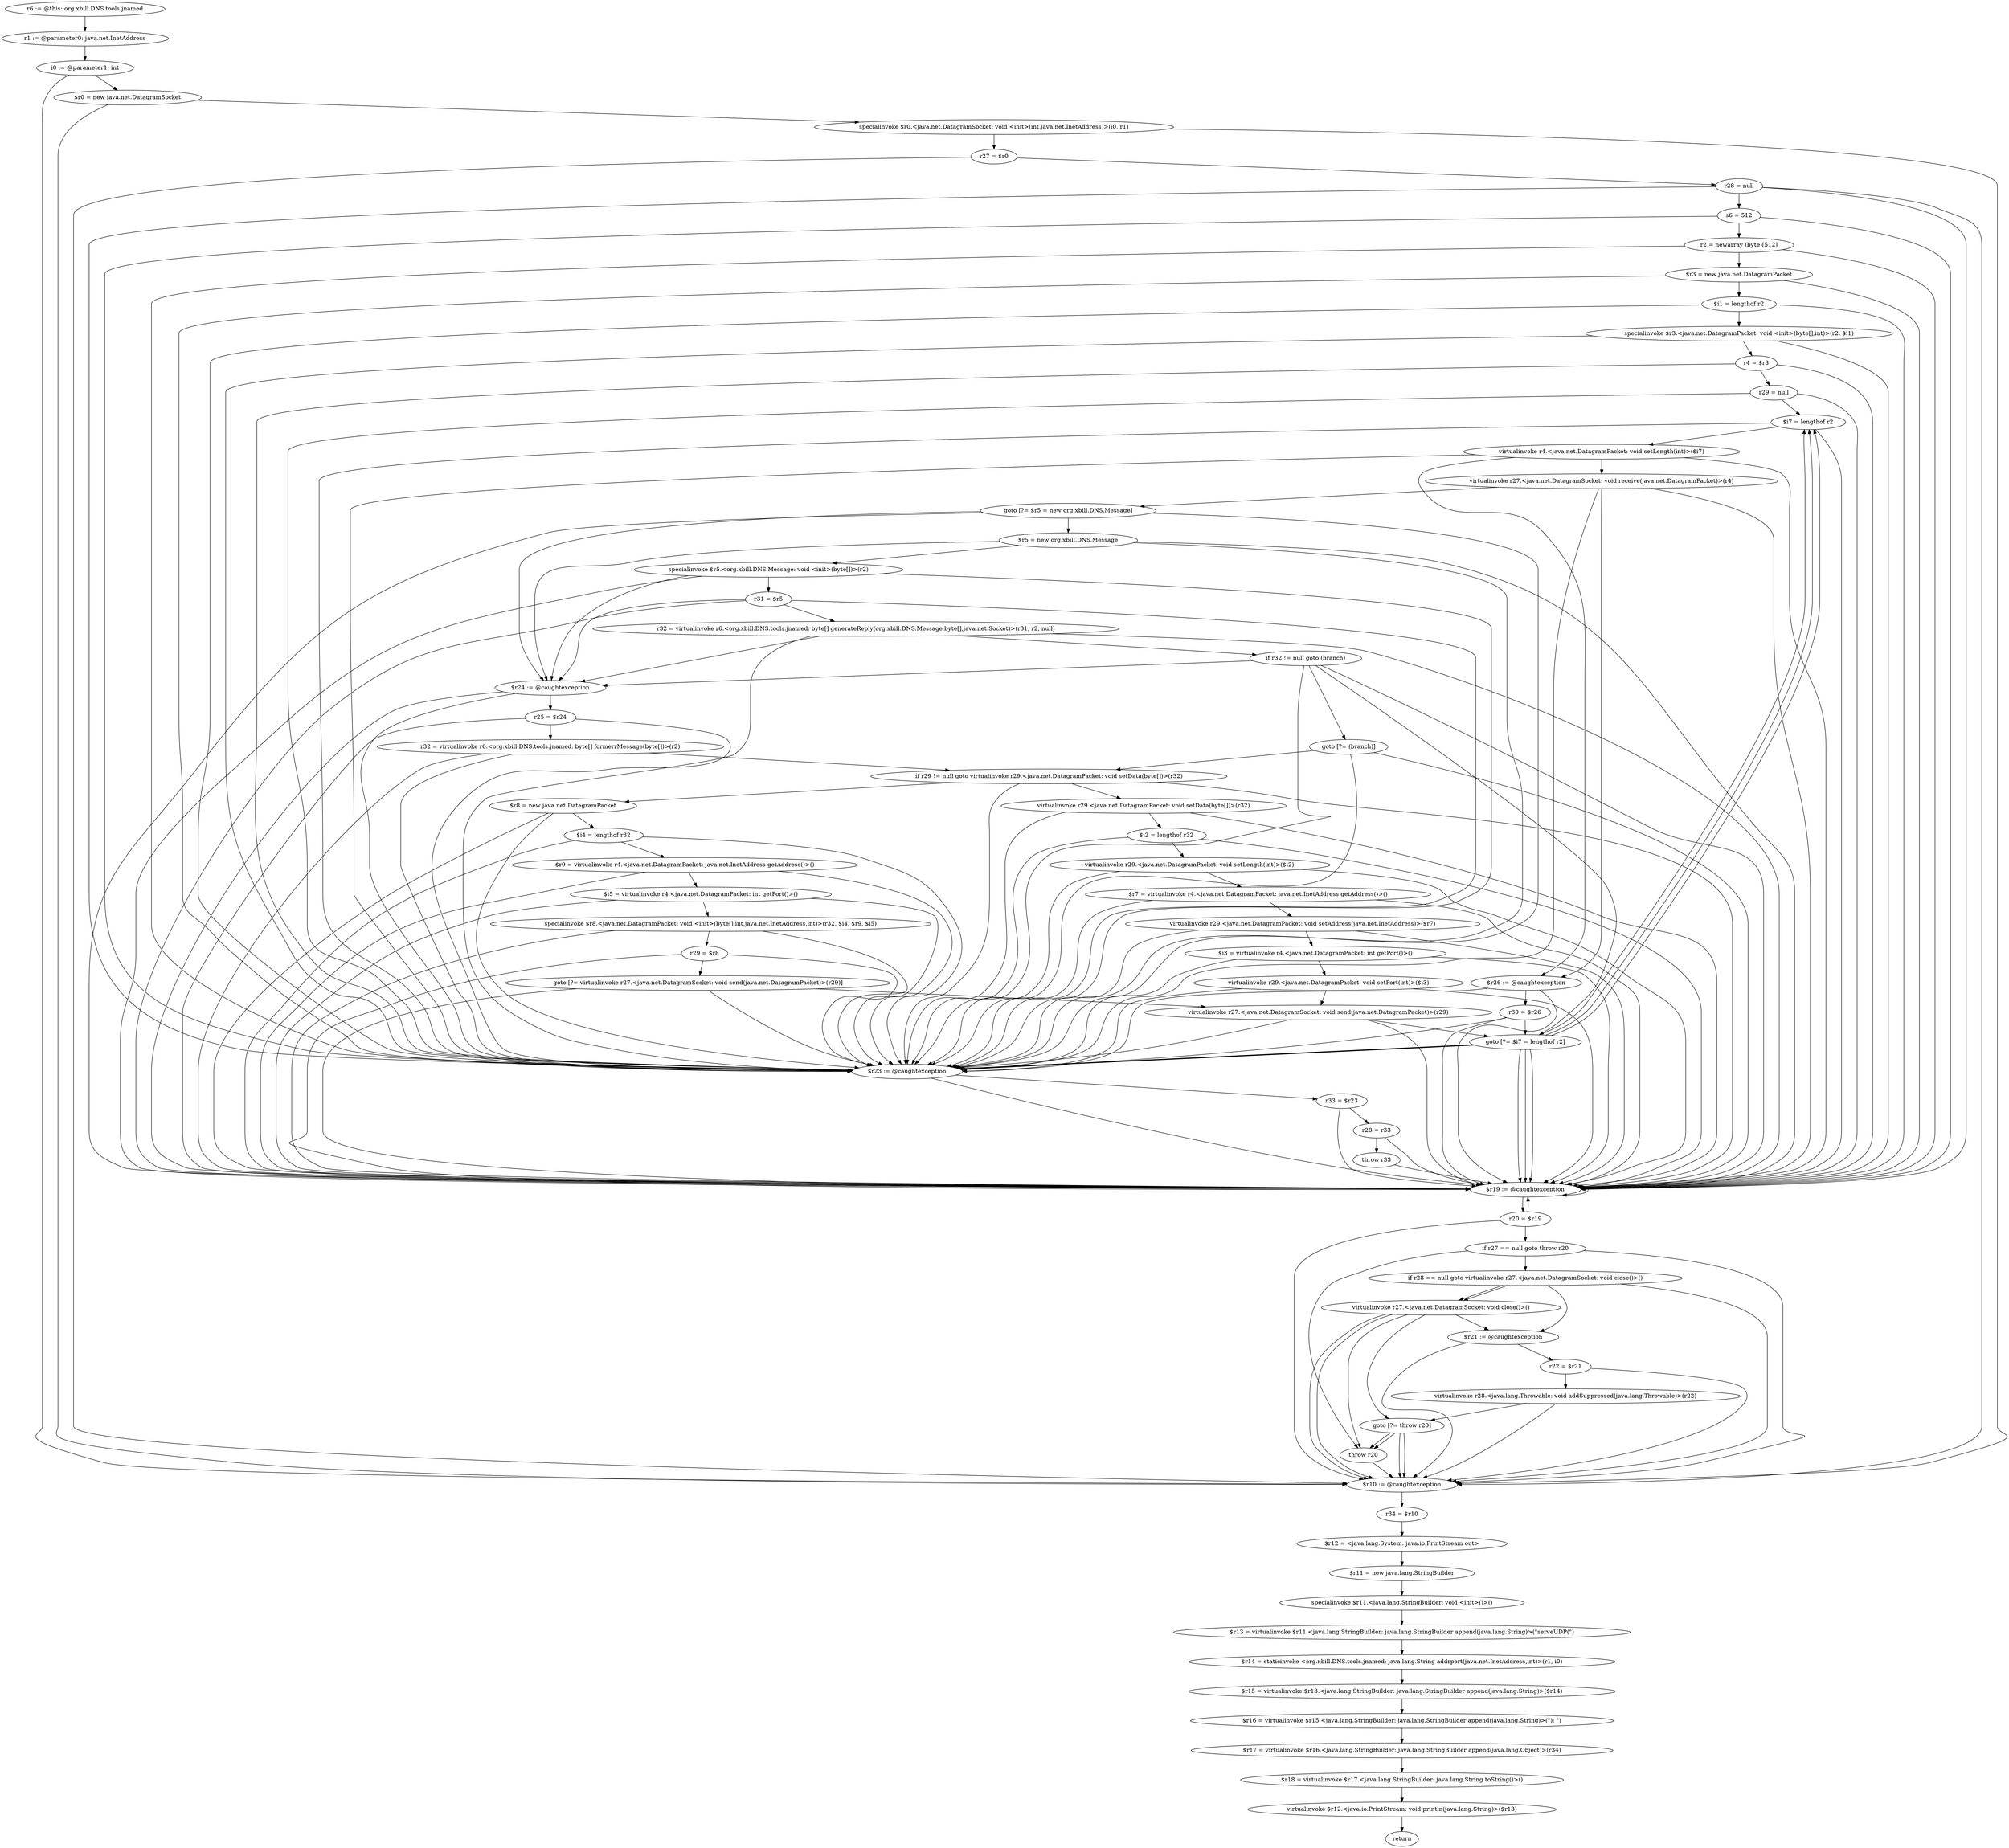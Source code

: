 digraph "unitGraph" {
    "r6 := @this: org.xbill.DNS.tools.jnamed"
    "r1 := @parameter0: java.net.InetAddress"
    "i0 := @parameter1: int"
    "$r0 = new java.net.DatagramSocket"
    "specialinvoke $r0.<java.net.DatagramSocket: void <init>(int,java.net.InetAddress)>(i0, r1)"
    "r27 = $r0"
    "r28 = null"
    "s6 = 512"
    "r2 = newarray (byte)[512]"
    "$r3 = new java.net.DatagramPacket"
    "$i1 = lengthof r2"
    "specialinvoke $r3.<java.net.DatagramPacket: void <init>(byte[],int)>(r2, $i1)"
    "r4 = $r3"
    "r29 = null"
    "$i7 = lengthof r2"
    "virtualinvoke r4.<java.net.DatagramPacket: void setLength(int)>($i7)"
    "virtualinvoke r27.<java.net.DatagramSocket: void receive(java.net.DatagramPacket)>(r4)"
    "goto [?= $r5 = new org.xbill.DNS.Message]"
    "$r26 := @caughtexception"
    "r30 = $r26"
    "goto [?= $i7 = lengthof r2]"
    "$r5 = new org.xbill.DNS.Message"
    "specialinvoke $r5.<org.xbill.DNS.Message: void <init>(byte[])>(r2)"
    "r31 = $r5"
    "r32 = virtualinvoke r6.<org.xbill.DNS.tools.jnamed: byte[] generateReply(org.xbill.DNS.Message,byte[],java.net.Socket)>(r31, r2, null)"
    "if r32 != null goto (branch)"
    "goto [?= (branch)]"
    "$r24 := @caughtexception"
    "r25 = $r24"
    "r32 = virtualinvoke r6.<org.xbill.DNS.tools.jnamed: byte[] formerrMessage(byte[])>(r2)"
    "if r29 != null goto virtualinvoke r29.<java.net.DatagramPacket: void setData(byte[])>(r32)"
    "$r8 = new java.net.DatagramPacket"
    "$i4 = lengthof r32"
    "$r9 = virtualinvoke r4.<java.net.DatagramPacket: java.net.InetAddress getAddress()>()"
    "$i5 = virtualinvoke r4.<java.net.DatagramPacket: int getPort()>()"
    "specialinvoke $r8.<java.net.DatagramPacket: void <init>(byte[],int,java.net.InetAddress,int)>(r32, $i4, $r9, $i5)"
    "r29 = $r8"
    "goto [?= virtualinvoke r27.<java.net.DatagramSocket: void send(java.net.DatagramPacket)>(r29)]"
    "virtualinvoke r29.<java.net.DatagramPacket: void setData(byte[])>(r32)"
    "$i2 = lengthof r32"
    "virtualinvoke r29.<java.net.DatagramPacket: void setLength(int)>($i2)"
    "$r7 = virtualinvoke r4.<java.net.DatagramPacket: java.net.InetAddress getAddress()>()"
    "virtualinvoke r29.<java.net.DatagramPacket: void setAddress(java.net.InetAddress)>($r7)"
    "$i3 = virtualinvoke r4.<java.net.DatagramPacket: int getPort()>()"
    "virtualinvoke r29.<java.net.DatagramPacket: void setPort(int)>($i3)"
    "virtualinvoke r27.<java.net.DatagramSocket: void send(java.net.DatagramPacket)>(r29)"
    "$r23 := @caughtexception"
    "r33 = $r23"
    "r28 = r33"
    "throw r33"
    "$r19 := @caughtexception"
    "r20 = $r19"
    "if r27 == null goto throw r20"
    "if r28 == null goto virtualinvoke r27.<java.net.DatagramSocket: void close()>()"
    "virtualinvoke r27.<java.net.DatagramSocket: void close()>()"
    "goto [?= throw r20]"
    "$r21 := @caughtexception"
    "r22 = $r21"
    "virtualinvoke r28.<java.lang.Throwable: void addSuppressed(java.lang.Throwable)>(r22)"
    "throw r20"
    "$r10 := @caughtexception"
    "r34 = $r10"
    "$r12 = <java.lang.System: java.io.PrintStream out>"
    "$r11 = new java.lang.StringBuilder"
    "specialinvoke $r11.<java.lang.StringBuilder: void <init>()>()"
    "$r13 = virtualinvoke $r11.<java.lang.StringBuilder: java.lang.StringBuilder append(java.lang.String)>(\"serveUDP(\")"
    "$r14 = staticinvoke <org.xbill.DNS.tools.jnamed: java.lang.String addrport(java.net.InetAddress,int)>(r1, i0)"
    "$r15 = virtualinvoke $r13.<java.lang.StringBuilder: java.lang.StringBuilder append(java.lang.String)>($r14)"
    "$r16 = virtualinvoke $r15.<java.lang.StringBuilder: java.lang.StringBuilder append(java.lang.String)>(\"): \")"
    "$r17 = virtualinvoke $r16.<java.lang.StringBuilder: java.lang.StringBuilder append(java.lang.Object)>(r34)"
    "$r18 = virtualinvoke $r17.<java.lang.StringBuilder: java.lang.String toString()>()"
    "virtualinvoke $r12.<java.io.PrintStream: void println(java.lang.String)>($r18)"
    "return"
    "r6 := @this: org.xbill.DNS.tools.jnamed"->"r1 := @parameter0: java.net.InetAddress";
    "r1 := @parameter0: java.net.InetAddress"->"i0 := @parameter1: int";
    "i0 := @parameter1: int"->"$r0 = new java.net.DatagramSocket";
    "i0 := @parameter1: int"->"$r10 := @caughtexception";
    "$r0 = new java.net.DatagramSocket"->"specialinvoke $r0.<java.net.DatagramSocket: void <init>(int,java.net.InetAddress)>(i0, r1)";
    "$r0 = new java.net.DatagramSocket"->"$r10 := @caughtexception";
    "specialinvoke $r0.<java.net.DatagramSocket: void <init>(int,java.net.InetAddress)>(i0, r1)"->"r27 = $r0";
    "specialinvoke $r0.<java.net.DatagramSocket: void <init>(int,java.net.InetAddress)>(i0, r1)"->"$r10 := @caughtexception";
    "r27 = $r0"->"r28 = null";
    "r27 = $r0"->"$r10 := @caughtexception";
    "r28 = null"->"$r23 := @caughtexception";
    "r28 = null"->"$r10 := @caughtexception";
    "r28 = null"->"$r19 := @caughtexception";
    "r28 = null"->"s6 = 512";
    "s6 = 512"->"$r23 := @caughtexception";
    "s6 = 512"->"$r19 := @caughtexception";
    "s6 = 512"->"r2 = newarray (byte)[512]";
    "r2 = newarray (byte)[512]"->"$r23 := @caughtexception";
    "r2 = newarray (byte)[512]"->"$r19 := @caughtexception";
    "r2 = newarray (byte)[512]"->"$r3 = new java.net.DatagramPacket";
    "$r3 = new java.net.DatagramPacket"->"$r23 := @caughtexception";
    "$r3 = new java.net.DatagramPacket"->"$r19 := @caughtexception";
    "$r3 = new java.net.DatagramPacket"->"$i1 = lengthof r2";
    "$i1 = lengthof r2"->"$r23 := @caughtexception";
    "$i1 = lengthof r2"->"$r19 := @caughtexception";
    "$i1 = lengthof r2"->"specialinvoke $r3.<java.net.DatagramPacket: void <init>(byte[],int)>(r2, $i1)";
    "specialinvoke $r3.<java.net.DatagramPacket: void <init>(byte[],int)>(r2, $i1)"->"$r23 := @caughtexception";
    "specialinvoke $r3.<java.net.DatagramPacket: void <init>(byte[],int)>(r2, $i1)"->"$r19 := @caughtexception";
    "specialinvoke $r3.<java.net.DatagramPacket: void <init>(byte[],int)>(r2, $i1)"->"r4 = $r3";
    "r4 = $r3"->"$r23 := @caughtexception";
    "r4 = $r3"->"$r19 := @caughtexception";
    "r4 = $r3"->"r29 = null";
    "r29 = null"->"$r23 := @caughtexception";
    "r29 = null"->"$r19 := @caughtexception";
    "r29 = null"->"$i7 = lengthof r2";
    "$i7 = lengthof r2"->"$r23 := @caughtexception";
    "$i7 = lengthof r2"->"$r19 := @caughtexception";
    "$i7 = lengthof r2"->"virtualinvoke r4.<java.net.DatagramPacket: void setLength(int)>($i7)";
    "virtualinvoke r4.<java.net.DatagramPacket: void setLength(int)>($i7)"->"$r26 := @caughtexception";
    "virtualinvoke r4.<java.net.DatagramPacket: void setLength(int)>($i7)"->"$r23 := @caughtexception";
    "virtualinvoke r4.<java.net.DatagramPacket: void setLength(int)>($i7)"->"$r19 := @caughtexception";
    "virtualinvoke r4.<java.net.DatagramPacket: void setLength(int)>($i7)"->"virtualinvoke r27.<java.net.DatagramSocket: void receive(java.net.DatagramPacket)>(r4)";
    "virtualinvoke r27.<java.net.DatagramSocket: void receive(java.net.DatagramPacket)>(r4)"->"$r26 := @caughtexception";
    "virtualinvoke r27.<java.net.DatagramSocket: void receive(java.net.DatagramPacket)>(r4)"->"$r23 := @caughtexception";
    "virtualinvoke r27.<java.net.DatagramSocket: void receive(java.net.DatagramPacket)>(r4)"->"$r19 := @caughtexception";
    "virtualinvoke r27.<java.net.DatagramSocket: void receive(java.net.DatagramPacket)>(r4)"->"goto [?= $r5 = new org.xbill.DNS.Message]";
    "goto [?= $r5 = new org.xbill.DNS.Message]"->"$r24 := @caughtexception";
    "goto [?= $r5 = new org.xbill.DNS.Message]"->"$r23 := @caughtexception";
    "goto [?= $r5 = new org.xbill.DNS.Message]"->"$r19 := @caughtexception";
    "goto [?= $r5 = new org.xbill.DNS.Message]"->"$r5 = new org.xbill.DNS.Message";
    "$r26 := @caughtexception"->"$r23 := @caughtexception";
    "$r26 := @caughtexception"->"$r19 := @caughtexception";
    "$r26 := @caughtexception"->"r30 = $r26";
    "r30 = $r26"->"$r23 := @caughtexception";
    "r30 = $r26"->"$r19 := @caughtexception";
    "r30 = $r26"->"goto [?= $i7 = lengthof r2]";
    "goto [?= $i7 = lengthof r2]"->"$r23 := @caughtexception";
    "goto [?= $i7 = lengthof r2]"->"$r19 := @caughtexception";
    "goto [?= $i7 = lengthof r2]"->"$i7 = lengthof r2";
    "$r5 = new org.xbill.DNS.Message"->"$r24 := @caughtexception";
    "$r5 = new org.xbill.DNS.Message"->"$r23 := @caughtexception";
    "$r5 = new org.xbill.DNS.Message"->"$r19 := @caughtexception";
    "$r5 = new org.xbill.DNS.Message"->"specialinvoke $r5.<org.xbill.DNS.Message: void <init>(byte[])>(r2)";
    "specialinvoke $r5.<org.xbill.DNS.Message: void <init>(byte[])>(r2)"->"$r24 := @caughtexception";
    "specialinvoke $r5.<org.xbill.DNS.Message: void <init>(byte[])>(r2)"->"$r23 := @caughtexception";
    "specialinvoke $r5.<org.xbill.DNS.Message: void <init>(byte[])>(r2)"->"$r19 := @caughtexception";
    "specialinvoke $r5.<org.xbill.DNS.Message: void <init>(byte[])>(r2)"->"r31 = $r5";
    "r31 = $r5"->"$r24 := @caughtexception";
    "r31 = $r5"->"$r23 := @caughtexception";
    "r31 = $r5"->"$r19 := @caughtexception";
    "r31 = $r5"->"r32 = virtualinvoke r6.<org.xbill.DNS.tools.jnamed: byte[] generateReply(org.xbill.DNS.Message,byte[],java.net.Socket)>(r31, r2, null)";
    "r32 = virtualinvoke r6.<org.xbill.DNS.tools.jnamed: byte[] generateReply(org.xbill.DNS.Message,byte[],java.net.Socket)>(r31, r2, null)"->"$r24 := @caughtexception";
    "r32 = virtualinvoke r6.<org.xbill.DNS.tools.jnamed: byte[] generateReply(org.xbill.DNS.Message,byte[],java.net.Socket)>(r31, r2, null)"->"$r23 := @caughtexception";
    "r32 = virtualinvoke r6.<org.xbill.DNS.tools.jnamed: byte[] generateReply(org.xbill.DNS.Message,byte[],java.net.Socket)>(r31, r2, null)"->"$r19 := @caughtexception";
    "r32 = virtualinvoke r6.<org.xbill.DNS.tools.jnamed: byte[] generateReply(org.xbill.DNS.Message,byte[],java.net.Socket)>(r31, r2, null)"->"if r32 != null goto (branch)";
    "if r32 != null goto (branch)"->"$r24 := @caughtexception";
    "if r32 != null goto (branch)"->"$r23 := @caughtexception";
    "if r32 != null goto (branch)"->"$r19 := @caughtexception";
    "if r32 != null goto (branch)"->"goto [?= $i7 = lengthof r2]";
    "if r32 != null goto (branch)"->"goto [?= (branch)]";
    "goto [?= $i7 = lengthof r2]"->"$r23 := @caughtexception";
    "goto [?= $i7 = lengthof r2]"->"$r19 := @caughtexception";
    "goto [?= $i7 = lengthof r2]"->"$i7 = lengthof r2";
    "goto [?= (branch)]"->"$r23 := @caughtexception";
    "goto [?= (branch)]"->"$r19 := @caughtexception";
    "goto [?= (branch)]"->"if r29 != null goto virtualinvoke r29.<java.net.DatagramPacket: void setData(byte[])>(r32)";
    "$r24 := @caughtexception"->"$r23 := @caughtexception";
    "$r24 := @caughtexception"->"$r19 := @caughtexception";
    "$r24 := @caughtexception"->"r25 = $r24";
    "r25 = $r24"->"$r23 := @caughtexception";
    "r25 = $r24"->"$r19 := @caughtexception";
    "r25 = $r24"->"r32 = virtualinvoke r6.<org.xbill.DNS.tools.jnamed: byte[] formerrMessage(byte[])>(r2)";
    "r32 = virtualinvoke r6.<org.xbill.DNS.tools.jnamed: byte[] formerrMessage(byte[])>(r2)"->"$r23 := @caughtexception";
    "r32 = virtualinvoke r6.<org.xbill.DNS.tools.jnamed: byte[] formerrMessage(byte[])>(r2)"->"$r19 := @caughtexception";
    "r32 = virtualinvoke r6.<org.xbill.DNS.tools.jnamed: byte[] formerrMessage(byte[])>(r2)"->"if r29 != null goto virtualinvoke r29.<java.net.DatagramPacket: void setData(byte[])>(r32)";
    "if r29 != null goto virtualinvoke r29.<java.net.DatagramPacket: void setData(byte[])>(r32)"->"$r8 = new java.net.DatagramPacket";
    "if r29 != null goto virtualinvoke r29.<java.net.DatagramPacket: void setData(byte[])>(r32)"->"virtualinvoke r29.<java.net.DatagramPacket: void setData(byte[])>(r32)";
    "if r29 != null goto virtualinvoke r29.<java.net.DatagramPacket: void setData(byte[])>(r32)"->"$r23 := @caughtexception";
    "if r29 != null goto virtualinvoke r29.<java.net.DatagramPacket: void setData(byte[])>(r32)"->"$r19 := @caughtexception";
    "$r8 = new java.net.DatagramPacket"->"$r23 := @caughtexception";
    "$r8 = new java.net.DatagramPacket"->"$r19 := @caughtexception";
    "$r8 = new java.net.DatagramPacket"->"$i4 = lengthof r32";
    "$i4 = lengthof r32"->"$r23 := @caughtexception";
    "$i4 = lengthof r32"->"$r19 := @caughtexception";
    "$i4 = lengthof r32"->"$r9 = virtualinvoke r4.<java.net.DatagramPacket: java.net.InetAddress getAddress()>()";
    "$r9 = virtualinvoke r4.<java.net.DatagramPacket: java.net.InetAddress getAddress()>()"->"$r23 := @caughtexception";
    "$r9 = virtualinvoke r4.<java.net.DatagramPacket: java.net.InetAddress getAddress()>()"->"$r19 := @caughtexception";
    "$r9 = virtualinvoke r4.<java.net.DatagramPacket: java.net.InetAddress getAddress()>()"->"$i5 = virtualinvoke r4.<java.net.DatagramPacket: int getPort()>()";
    "$i5 = virtualinvoke r4.<java.net.DatagramPacket: int getPort()>()"->"$r23 := @caughtexception";
    "$i5 = virtualinvoke r4.<java.net.DatagramPacket: int getPort()>()"->"$r19 := @caughtexception";
    "$i5 = virtualinvoke r4.<java.net.DatagramPacket: int getPort()>()"->"specialinvoke $r8.<java.net.DatagramPacket: void <init>(byte[],int,java.net.InetAddress,int)>(r32, $i4, $r9, $i5)";
    "specialinvoke $r8.<java.net.DatagramPacket: void <init>(byte[],int,java.net.InetAddress,int)>(r32, $i4, $r9, $i5)"->"$r23 := @caughtexception";
    "specialinvoke $r8.<java.net.DatagramPacket: void <init>(byte[],int,java.net.InetAddress,int)>(r32, $i4, $r9, $i5)"->"$r19 := @caughtexception";
    "specialinvoke $r8.<java.net.DatagramPacket: void <init>(byte[],int,java.net.InetAddress,int)>(r32, $i4, $r9, $i5)"->"r29 = $r8";
    "r29 = $r8"->"$r23 := @caughtexception";
    "r29 = $r8"->"$r19 := @caughtexception";
    "r29 = $r8"->"goto [?= virtualinvoke r27.<java.net.DatagramSocket: void send(java.net.DatagramPacket)>(r29)]";
    "goto [?= virtualinvoke r27.<java.net.DatagramSocket: void send(java.net.DatagramPacket)>(r29)]"->"$r23 := @caughtexception";
    "goto [?= virtualinvoke r27.<java.net.DatagramSocket: void send(java.net.DatagramPacket)>(r29)]"->"$r19 := @caughtexception";
    "goto [?= virtualinvoke r27.<java.net.DatagramSocket: void send(java.net.DatagramPacket)>(r29)]"->"virtualinvoke r27.<java.net.DatagramSocket: void send(java.net.DatagramPacket)>(r29)";
    "virtualinvoke r29.<java.net.DatagramPacket: void setData(byte[])>(r32)"->"$r23 := @caughtexception";
    "virtualinvoke r29.<java.net.DatagramPacket: void setData(byte[])>(r32)"->"$r19 := @caughtexception";
    "virtualinvoke r29.<java.net.DatagramPacket: void setData(byte[])>(r32)"->"$i2 = lengthof r32";
    "$i2 = lengthof r32"->"$r23 := @caughtexception";
    "$i2 = lengthof r32"->"$r19 := @caughtexception";
    "$i2 = lengthof r32"->"virtualinvoke r29.<java.net.DatagramPacket: void setLength(int)>($i2)";
    "virtualinvoke r29.<java.net.DatagramPacket: void setLength(int)>($i2)"->"$r23 := @caughtexception";
    "virtualinvoke r29.<java.net.DatagramPacket: void setLength(int)>($i2)"->"$r19 := @caughtexception";
    "virtualinvoke r29.<java.net.DatagramPacket: void setLength(int)>($i2)"->"$r7 = virtualinvoke r4.<java.net.DatagramPacket: java.net.InetAddress getAddress()>()";
    "$r7 = virtualinvoke r4.<java.net.DatagramPacket: java.net.InetAddress getAddress()>()"->"$r23 := @caughtexception";
    "$r7 = virtualinvoke r4.<java.net.DatagramPacket: java.net.InetAddress getAddress()>()"->"$r19 := @caughtexception";
    "$r7 = virtualinvoke r4.<java.net.DatagramPacket: java.net.InetAddress getAddress()>()"->"virtualinvoke r29.<java.net.DatagramPacket: void setAddress(java.net.InetAddress)>($r7)";
    "virtualinvoke r29.<java.net.DatagramPacket: void setAddress(java.net.InetAddress)>($r7)"->"$r23 := @caughtexception";
    "virtualinvoke r29.<java.net.DatagramPacket: void setAddress(java.net.InetAddress)>($r7)"->"$r19 := @caughtexception";
    "virtualinvoke r29.<java.net.DatagramPacket: void setAddress(java.net.InetAddress)>($r7)"->"$i3 = virtualinvoke r4.<java.net.DatagramPacket: int getPort()>()";
    "$i3 = virtualinvoke r4.<java.net.DatagramPacket: int getPort()>()"->"$r23 := @caughtexception";
    "$i3 = virtualinvoke r4.<java.net.DatagramPacket: int getPort()>()"->"$r19 := @caughtexception";
    "$i3 = virtualinvoke r4.<java.net.DatagramPacket: int getPort()>()"->"virtualinvoke r29.<java.net.DatagramPacket: void setPort(int)>($i3)";
    "virtualinvoke r29.<java.net.DatagramPacket: void setPort(int)>($i3)"->"$r23 := @caughtexception";
    "virtualinvoke r29.<java.net.DatagramPacket: void setPort(int)>($i3)"->"$r19 := @caughtexception";
    "virtualinvoke r29.<java.net.DatagramPacket: void setPort(int)>($i3)"->"virtualinvoke r27.<java.net.DatagramSocket: void send(java.net.DatagramPacket)>(r29)";
    "virtualinvoke r27.<java.net.DatagramSocket: void send(java.net.DatagramPacket)>(r29)"->"$r23 := @caughtexception";
    "virtualinvoke r27.<java.net.DatagramSocket: void send(java.net.DatagramPacket)>(r29)"->"$r19 := @caughtexception";
    "virtualinvoke r27.<java.net.DatagramSocket: void send(java.net.DatagramPacket)>(r29)"->"goto [?= $i7 = lengthof r2]";
    "goto [?= $i7 = lengthof r2]"->"$r23 := @caughtexception";
    "goto [?= $i7 = lengthof r2]"->"$r19 := @caughtexception";
    "goto [?= $i7 = lengthof r2]"->"$i7 = lengthof r2";
    "$r23 := @caughtexception"->"r33 = $r23";
    "$r23 := @caughtexception"->"$r19 := @caughtexception";
    "r33 = $r23"->"r28 = r33";
    "r33 = $r23"->"$r19 := @caughtexception";
    "r28 = r33"->"throw r33";
    "r28 = r33"->"$r19 := @caughtexception";
    "throw r33"->"$r19 := @caughtexception";
    "$r19 := @caughtexception"->"r20 = $r19";
    "$r19 := @caughtexception"->"$r19 := @caughtexception";
    "r20 = $r19"->"$r19 := @caughtexception";
    "r20 = $r19"->"$r10 := @caughtexception";
    "r20 = $r19"->"if r27 == null goto throw r20";
    "if r27 == null goto throw r20"->"if r28 == null goto virtualinvoke r27.<java.net.DatagramSocket: void close()>()";
    "if r27 == null goto throw r20"->"throw r20";
    "if r27 == null goto throw r20"->"$r10 := @caughtexception";
    "if r28 == null goto virtualinvoke r27.<java.net.DatagramSocket: void close()>()"->"virtualinvoke r27.<java.net.DatagramSocket: void close()>()";
    "if r28 == null goto virtualinvoke r27.<java.net.DatagramSocket: void close()>()"->"virtualinvoke r27.<java.net.DatagramSocket: void close()>()";
    "if r28 == null goto virtualinvoke r27.<java.net.DatagramSocket: void close()>()"->"$r21 := @caughtexception";
    "if r28 == null goto virtualinvoke r27.<java.net.DatagramSocket: void close()>()"->"$r10 := @caughtexception";
    "virtualinvoke r27.<java.net.DatagramSocket: void close()>()"->"$r21 := @caughtexception";
    "virtualinvoke r27.<java.net.DatagramSocket: void close()>()"->"$r10 := @caughtexception";
    "virtualinvoke r27.<java.net.DatagramSocket: void close()>()"->"goto [?= throw r20]";
    "goto [?= throw r20]"->"throw r20";
    "goto [?= throw r20]"->"$r10 := @caughtexception";
    "$r21 := @caughtexception"->"r22 = $r21";
    "$r21 := @caughtexception"->"$r10 := @caughtexception";
    "r22 = $r21"->"virtualinvoke r28.<java.lang.Throwable: void addSuppressed(java.lang.Throwable)>(r22)";
    "r22 = $r21"->"$r10 := @caughtexception";
    "virtualinvoke r28.<java.lang.Throwable: void addSuppressed(java.lang.Throwable)>(r22)"->"goto [?= throw r20]";
    "virtualinvoke r28.<java.lang.Throwable: void addSuppressed(java.lang.Throwable)>(r22)"->"$r10 := @caughtexception";
    "goto [?= throw r20]"->"throw r20";
    "goto [?= throw r20]"->"$r10 := @caughtexception";
    "virtualinvoke r27.<java.net.DatagramSocket: void close()>()"->"throw r20";
    "virtualinvoke r27.<java.net.DatagramSocket: void close()>()"->"$r10 := @caughtexception";
    "throw r20"->"$r10 := @caughtexception";
    "$r10 := @caughtexception"->"r34 = $r10";
    "r34 = $r10"->"$r12 = <java.lang.System: java.io.PrintStream out>";
    "$r12 = <java.lang.System: java.io.PrintStream out>"->"$r11 = new java.lang.StringBuilder";
    "$r11 = new java.lang.StringBuilder"->"specialinvoke $r11.<java.lang.StringBuilder: void <init>()>()";
    "specialinvoke $r11.<java.lang.StringBuilder: void <init>()>()"->"$r13 = virtualinvoke $r11.<java.lang.StringBuilder: java.lang.StringBuilder append(java.lang.String)>(\"serveUDP(\")";
    "$r13 = virtualinvoke $r11.<java.lang.StringBuilder: java.lang.StringBuilder append(java.lang.String)>(\"serveUDP(\")"->"$r14 = staticinvoke <org.xbill.DNS.tools.jnamed: java.lang.String addrport(java.net.InetAddress,int)>(r1, i0)";
    "$r14 = staticinvoke <org.xbill.DNS.tools.jnamed: java.lang.String addrport(java.net.InetAddress,int)>(r1, i0)"->"$r15 = virtualinvoke $r13.<java.lang.StringBuilder: java.lang.StringBuilder append(java.lang.String)>($r14)";
    "$r15 = virtualinvoke $r13.<java.lang.StringBuilder: java.lang.StringBuilder append(java.lang.String)>($r14)"->"$r16 = virtualinvoke $r15.<java.lang.StringBuilder: java.lang.StringBuilder append(java.lang.String)>(\"): \")";
    "$r16 = virtualinvoke $r15.<java.lang.StringBuilder: java.lang.StringBuilder append(java.lang.String)>(\"): \")"->"$r17 = virtualinvoke $r16.<java.lang.StringBuilder: java.lang.StringBuilder append(java.lang.Object)>(r34)";
    "$r17 = virtualinvoke $r16.<java.lang.StringBuilder: java.lang.StringBuilder append(java.lang.Object)>(r34)"->"$r18 = virtualinvoke $r17.<java.lang.StringBuilder: java.lang.String toString()>()";
    "$r18 = virtualinvoke $r17.<java.lang.StringBuilder: java.lang.String toString()>()"->"virtualinvoke $r12.<java.io.PrintStream: void println(java.lang.String)>($r18)";
    "virtualinvoke $r12.<java.io.PrintStream: void println(java.lang.String)>($r18)"->"return";
}
